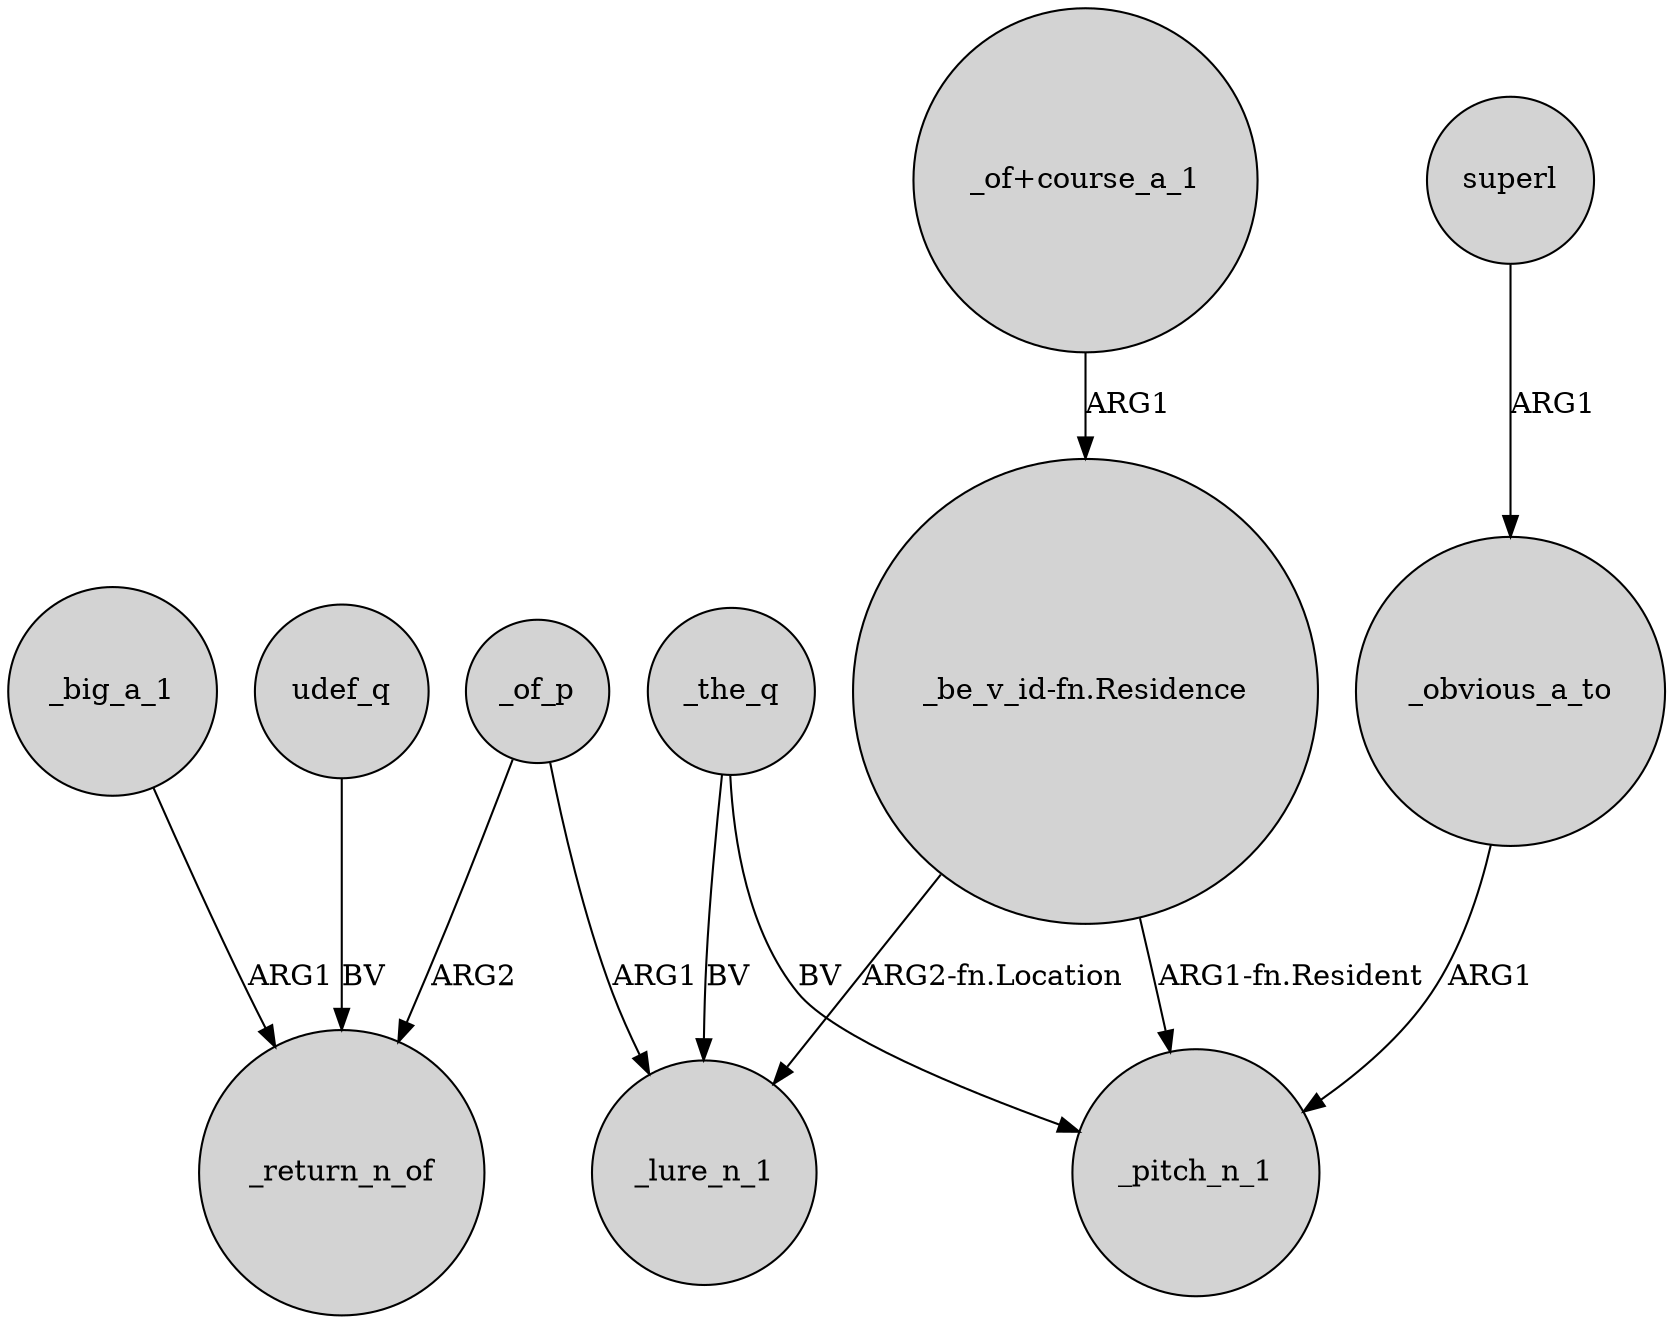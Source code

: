 digraph {
	node [shape=circle style=filled]
	"_be_v_id-fn.Residence" -> _lure_n_1 [label="ARG2-fn.Location"]
	_of_p -> _return_n_of [label=ARG2]
	_the_q -> _pitch_n_1 [label=BV]
	_of_p -> _lure_n_1 [label=ARG1]
	udef_q -> _return_n_of [label=BV]
	"_of+course_a_1" -> "_be_v_id-fn.Residence" [label=ARG1]
	"_be_v_id-fn.Residence" -> _pitch_n_1 [label="ARG1-fn.Resident"]
	_big_a_1 -> _return_n_of [label=ARG1]
	_the_q -> _lure_n_1 [label=BV]
	superl -> _obvious_a_to [label=ARG1]
	_obvious_a_to -> _pitch_n_1 [label=ARG1]
}
